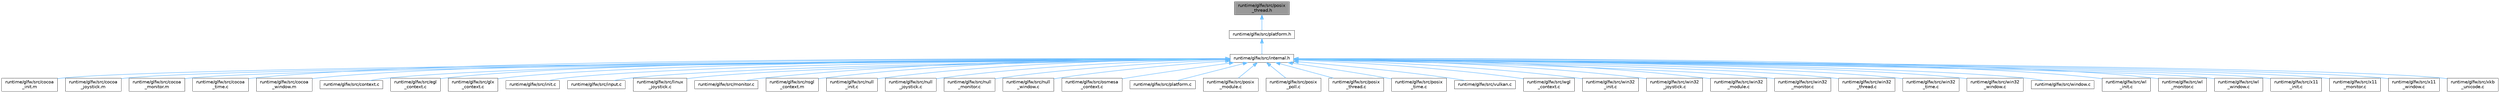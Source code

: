 digraph "runtime/glfw/src/posix_thread.h"
{
 // LATEX_PDF_SIZE
  bgcolor="transparent";
  edge [fontname=Helvetica,fontsize=10,labelfontname=Helvetica,labelfontsize=10];
  node [fontname=Helvetica,fontsize=10,shape=box,height=0.2,width=0.4];
  Node1 [id="Node000001",label="runtime/glfw/src/posix\l_thread.h",height=0.2,width=0.4,color="gray40", fillcolor="grey60", style="filled", fontcolor="black",tooltip=" "];
  Node1 -> Node2 [id="edge43_Node000001_Node000002",dir="back",color="steelblue1",style="solid",tooltip=" "];
  Node2 [id="Node000002",label="runtime/glfw/src/platform.h",height=0.2,width=0.4,color="grey40", fillcolor="white", style="filled",URL="$glfw_2src_2_platform_8h.html",tooltip=" "];
  Node2 -> Node3 [id="edge44_Node000002_Node000003",dir="back",color="steelblue1",style="solid",tooltip=" "];
  Node3 [id="Node000003",label="runtime/glfw/src/internal.h",height=0.2,width=0.4,color="grey40", fillcolor="white", style="filled",URL="$glfw_2src_2internal_8h.html",tooltip=" "];
  Node3 -> Node4 [id="edge45_Node000003_Node000004",dir="back",color="steelblue1",style="solid",tooltip=" "];
  Node4 [id="Node000004",label="runtime/glfw/src/cocoa\l_init.m",height=0.2,width=0.4,color="grey40", fillcolor="white", style="filled",URL="$cocoa__init_8m.html",tooltip=" "];
  Node3 -> Node5 [id="edge46_Node000003_Node000005",dir="back",color="steelblue1",style="solid",tooltip=" "];
  Node5 [id="Node000005",label="runtime/glfw/src/cocoa\l_joystick.m",height=0.2,width=0.4,color="grey40", fillcolor="white", style="filled",URL="$cocoa__joystick_8m.html",tooltip=" "];
  Node3 -> Node6 [id="edge47_Node000003_Node000006",dir="back",color="steelblue1",style="solid",tooltip=" "];
  Node6 [id="Node000006",label="runtime/glfw/src/cocoa\l_monitor.m",height=0.2,width=0.4,color="grey40", fillcolor="white", style="filled",URL="$cocoa__monitor_8m.html",tooltip=" "];
  Node3 -> Node7 [id="edge48_Node000003_Node000007",dir="back",color="steelblue1",style="solid",tooltip=" "];
  Node7 [id="Node000007",label="runtime/glfw/src/cocoa\l_time.c",height=0.2,width=0.4,color="grey40", fillcolor="white", style="filled",URL="$cocoa__time_8c.html",tooltip=" "];
  Node3 -> Node8 [id="edge49_Node000003_Node000008",dir="back",color="steelblue1",style="solid",tooltip=" "];
  Node8 [id="Node000008",label="runtime/glfw/src/cocoa\l_window.m",height=0.2,width=0.4,color="grey40", fillcolor="white", style="filled",URL="$cocoa__window_8m.html",tooltip=" "];
  Node3 -> Node9 [id="edge50_Node000003_Node000009",dir="back",color="steelblue1",style="solid",tooltip=" "];
  Node9 [id="Node000009",label="runtime/glfw/src/context.c",height=0.2,width=0.4,color="grey40", fillcolor="white", style="filled",URL="$context_8c.html",tooltip=" "];
  Node3 -> Node10 [id="edge51_Node000003_Node000010",dir="back",color="steelblue1",style="solid",tooltip=" "];
  Node10 [id="Node000010",label="runtime/glfw/src/egl\l_context.c",height=0.2,width=0.4,color="grey40", fillcolor="white", style="filled",URL="$egl__context_8c.html",tooltip=" "];
  Node3 -> Node11 [id="edge52_Node000003_Node000011",dir="back",color="steelblue1",style="solid",tooltip=" "];
  Node11 [id="Node000011",label="runtime/glfw/src/glx\l_context.c",height=0.2,width=0.4,color="grey40", fillcolor="white", style="filled",URL="$glx__context_8c.html",tooltip=" "];
  Node3 -> Node12 [id="edge53_Node000003_Node000012",dir="back",color="steelblue1",style="solid",tooltip=" "];
  Node12 [id="Node000012",label="runtime/glfw/src/init.c",height=0.2,width=0.4,color="grey40", fillcolor="white", style="filled",URL="$glfw_2src_2init_8c.html",tooltip=" "];
  Node3 -> Node13 [id="edge54_Node000003_Node000013",dir="back",color="steelblue1",style="solid",tooltip=" "];
  Node13 [id="Node000013",label="runtime/glfw/src/input.c",height=0.2,width=0.4,color="grey40", fillcolor="white", style="filled",URL="$input_8c.html",tooltip=" "];
  Node3 -> Node14 [id="edge55_Node000003_Node000014",dir="back",color="steelblue1",style="solid",tooltip=" "];
  Node14 [id="Node000014",label="runtime/glfw/src/linux\l_joystick.c",height=0.2,width=0.4,color="grey40", fillcolor="white", style="filled",URL="$linux__joystick_8c.html",tooltip=" "];
  Node3 -> Node15 [id="edge56_Node000003_Node000015",dir="back",color="steelblue1",style="solid",tooltip=" "];
  Node15 [id="Node000015",label="runtime/glfw/src/monitor.c",height=0.2,width=0.4,color="grey40", fillcolor="white", style="filled",URL="$monitor_8c.html",tooltip=" "];
  Node3 -> Node16 [id="edge57_Node000003_Node000016",dir="back",color="steelblue1",style="solid",tooltip=" "];
  Node16 [id="Node000016",label="runtime/glfw/src/nsgl\l_context.m",height=0.2,width=0.4,color="grey40", fillcolor="white", style="filled",URL="$nsgl__context_8m.html",tooltip=" "];
  Node3 -> Node17 [id="edge58_Node000003_Node000017",dir="back",color="steelblue1",style="solid",tooltip=" "];
  Node17 [id="Node000017",label="runtime/glfw/src/null\l_init.c",height=0.2,width=0.4,color="grey40", fillcolor="white", style="filled",URL="$null__init_8c.html",tooltip=" "];
  Node3 -> Node18 [id="edge59_Node000003_Node000018",dir="back",color="steelblue1",style="solid",tooltip=" "];
  Node18 [id="Node000018",label="runtime/glfw/src/null\l_joystick.c",height=0.2,width=0.4,color="grey40", fillcolor="white", style="filled",URL="$null__joystick_8c.html",tooltip=" "];
  Node3 -> Node19 [id="edge60_Node000003_Node000019",dir="back",color="steelblue1",style="solid",tooltip=" "];
  Node19 [id="Node000019",label="runtime/glfw/src/null\l_monitor.c",height=0.2,width=0.4,color="grey40", fillcolor="white", style="filled",URL="$null__monitor_8c.html",tooltip=" "];
  Node3 -> Node20 [id="edge61_Node000003_Node000020",dir="back",color="steelblue1",style="solid",tooltip=" "];
  Node20 [id="Node000020",label="runtime/glfw/src/null\l_window.c",height=0.2,width=0.4,color="grey40", fillcolor="white", style="filled",URL="$null__window_8c.html",tooltip=" "];
  Node3 -> Node21 [id="edge62_Node000003_Node000021",dir="back",color="steelblue1",style="solid",tooltip=" "];
  Node21 [id="Node000021",label="runtime/glfw/src/osmesa\l_context.c",height=0.2,width=0.4,color="grey40", fillcolor="white", style="filled",URL="$osmesa__context_8c.html",tooltip=" "];
  Node3 -> Node22 [id="edge63_Node000003_Node000022",dir="back",color="steelblue1",style="solid",tooltip=" "];
  Node22 [id="Node000022",label="runtime/glfw/src/platform.c",height=0.2,width=0.4,color="grey40", fillcolor="white", style="filled",URL="$platform_8c.html",tooltip=" "];
  Node3 -> Node23 [id="edge64_Node000003_Node000023",dir="back",color="steelblue1",style="solid",tooltip=" "];
  Node23 [id="Node000023",label="runtime/glfw/src/posix\l_module.c",height=0.2,width=0.4,color="grey40", fillcolor="white", style="filled",URL="$posix__module_8c.html",tooltip=" "];
  Node3 -> Node24 [id="edge65_Node000003_Node000024",dir="back",color="steelblue1",style="solid",tooltip=" "];
  Node24 [id="Node000024",label="runtime/glfw/src/posix\l_poll.c",height=0.2,width=0.4,color="grey40", fillcolor="white", style="filled",URL="$posix__poll_8c.html",tooltip=" "];
  Node3 -> Node25 [id="edge66_Node000003_Node000025",dir="back",color="steelblue1",style="solid",tooltip=" "];
  Node25 [id="Node000025",label="runtime/glfw/src/posix\l_thread.c",height=0.2,width=0.4,color="grey40", fillcolor="white", style="filled",URL="$posix__thread_8c.html",tooltip=" "];
  Node3 -> Node26 [id="edge67_Node000003_Node000026",dir="back",color="steelblue1",style="solid",tooltip=" "];
  Node26 [id="Node000026",label="runtime/glfw/src/posix\l_time.c",height=0.2,width=0.4,color="grey40", fillcolor="white", style="filled",URL="$posix__time_8c.html",tooltip=" "];
  Node3 -> Node27 [id="edge68_Node000003_Node000027",dir="back",color="steelblue1",style="solid",tooltip=" "];
  Node27 [id="Node000027",label="runtime/glfw/src/vulkan.c",height=0.2,width=0.4,color="grey40", fillcolor="white", style="filled",URL="$vulkan_8c.html",tooltip=" "];
  Node3 -> Node28 [id="edge69_Node000003_Node000028",dir="back",color="steelblue1",style="solid",tooltip=" "];
  Node28 [id="Node000028",label="runtime/glfw/src/wgl\l_context.c",height=0.2,width=0.4,color="grey40", fillcolor="white", style="filled",URL="$wgl__context_8c.html",tooltip=" "];
  Node3 -> Node29 [id="edge70_Node000003_Node000029",dir="back",color="steelblue1",style="solid",tooltip=" "];
  Node29 [id="Node000029",label="runtime/glfw/src/win32\l_init.c",height=0.2,width=0.4,color="grey40", fillcolor="white", style="filled",URL="$win32__init_8c.html",tooltip=" "];
  Node3 -> Node30 [id="edge71_Node000003_Node000030",dir="back",color="steelblue1",style="solid",tooltip=" "];
  Node30 [id="Node000030",label="runtime/glfw/src/win32\l_joystick.c",height=0.2,width=0.4,color="grey40", fillcolor="white", style="filled",URL="$win32__joystick_8c.html",tooltip=" "];
  Node3 -> Node31 [id="edge72_Node000003_Node000031",dir="back",color="steelblue1",style="solid",tooltip=" "];
  Node31 [id="Node000031",label="runtime/glfw/src/win32\l_module.c",height=0.2,width=0.4,color="grey40", fillcolor="white", style="filled",URL="$win32__module_8c.html",tooltip=" "];
  Node3 -> Node32 [id="edge73_Node000003_Node000032",dir="back",color="steelblue1",style="solid",tooltip=" "];
  Node32 [id="Node000032",label="runtime/glfw/src/win32\l_monitor.c",height=0.2,width=0.4,color="grey40", fillcolor="white", style="filled",URL="$win32__monitor_8c.html",tooltip=" "];
  Node3 -> Node33 [id="edge74_Node000003_Node000033",dir="back",color="steelblue1",style="solid",tooltip=" "];
  Node33 [id="Node000033",label="runtime/glfw/src/win32\l_thread.c",height=0.2,width=0.4,color="grey40", fillcolor="white", style="filled",URL="$win32__thread_8c.html",tooltip=" "];
  Node3 -> Node34 [id="edge75_Node000003_Node000034",dir="back",color="steelblue1",style="solid",tooltip=" "];
  Node34 [id="Node000034",label="runtime/glfw/src/win32\l_time.c",height=0.2,width=0.4,color="grey40", fillcolor="white", style="filled",URL="$win32__time_8c.html",tooltip=" "];
  Node3 -> Node35 [id="edge76_Node000003_Node000035",dir="back",color="steelblue1",style="solid",tooltip=" "];
  Node35 [id="Node000035",label="runtime/glfw/src/win32\l_window.c",height=0.2,width=0.4,color="grey40", fillcolor="white", style="filled",URL="$win32__window_8c.html",tooltip=" "];
  Node3 -> Node36 [id="edge77_Node000003_Node000036",dir="back",color="steelblue1",style="solid",tooltip=" "];
  Node36 [id="Node000036",label="runtime/glfw/src/window.c",height=0.2,width=0.4,color="grey40", fillcolor="white", style="filled",URL="$src_2window_8c.html",tooltip=" "];
  Node3 -> Node37 [id="edge78_Node000003_Node000037",dir="back",color="steelblue1",style="solid",tooltip=" "];
  Node37 [id="Node000037",label="runtime/glfw/src/wl\l_init.c",height=0.2,width=0.4,color="grey40", fillcolor="white", style="filled",URL="$wl__init_8c.html",tooltip=" "];
  Node3 -> Node38 [id="edge79_Node000003_Node000038",dir="back",color="steelblue1",style="solid",tooltip=" "];
  Node38 [id="Node000038",label="runtime/glfw/src/wl\l_monitor.c",height=0.2,width=0.4,color="grey40", fillcolor="white", style="filled",URL="$wl__monitor_8c.html",tooltip=" "];
  Node3 -> Node39 [id="edge80_Node000003_Node000039",dir="back",color="steelblue1",style="solid",tooltip=" "];
  Node39 [id="Node000039",label="runtime/glfw/src/wl\l_window.c",height=0.2,width=0.4,color="grey40", fillcolor="white", style="filled",URL="$wl__window_8c.html",tooltip=" "];
  Node3 -> Node40 [id="edge81_Node000003_Node000040",dir="back",color="steelblue1",style="solid",tooltip=" "];
  Node40 [id="Node000040",label="runtime/glfw/src/x11\l_init.c",height=0.2,width=0.4,color="grey40", fillcolor="white", style="filled",URL="$x11__init_8c.html",tooltip=" "];
  Node3 -> Node41 [id="edge82_Node000003_Node000041",dir="back",color="steelblue1",style="solid",tooltip=" "];
  Node41 [id="Node000041",label="runtime/glfw/src/x11\l_monitor.c",height=0.2,width=0.4,color="grey40", fillcolor="white", style="filled",URL="$x11__monitor_8c.html",tooltip=" "];
  Node3 -> Node42 [id="edge83_Node000003_Node000042",dir="back",color="steelblue1",style="solid",tooltip=" "];
  Node42 [id="Node000042",label="runtime/glfw/src/x11\l_window.c",height=0.2,width=0.4,color="grey40", fillcolor="white", style="filled",URL="$x11__window_8c.html",tooltip=" "];
  Node3 -> Node43 [id="edge84_Node000003_Node000043",dir="back",color="steelblue1",style="solid",tooltip=" "];
  Node43 [id="Node000043",label="runtime/glfw/src/xkb\l_unicode.c",height=0.2,width=0.4,color="grey40", fillcolor="white", style="filled",URL="$xkb__unicode_8c.html",tooltip=" "];
}
